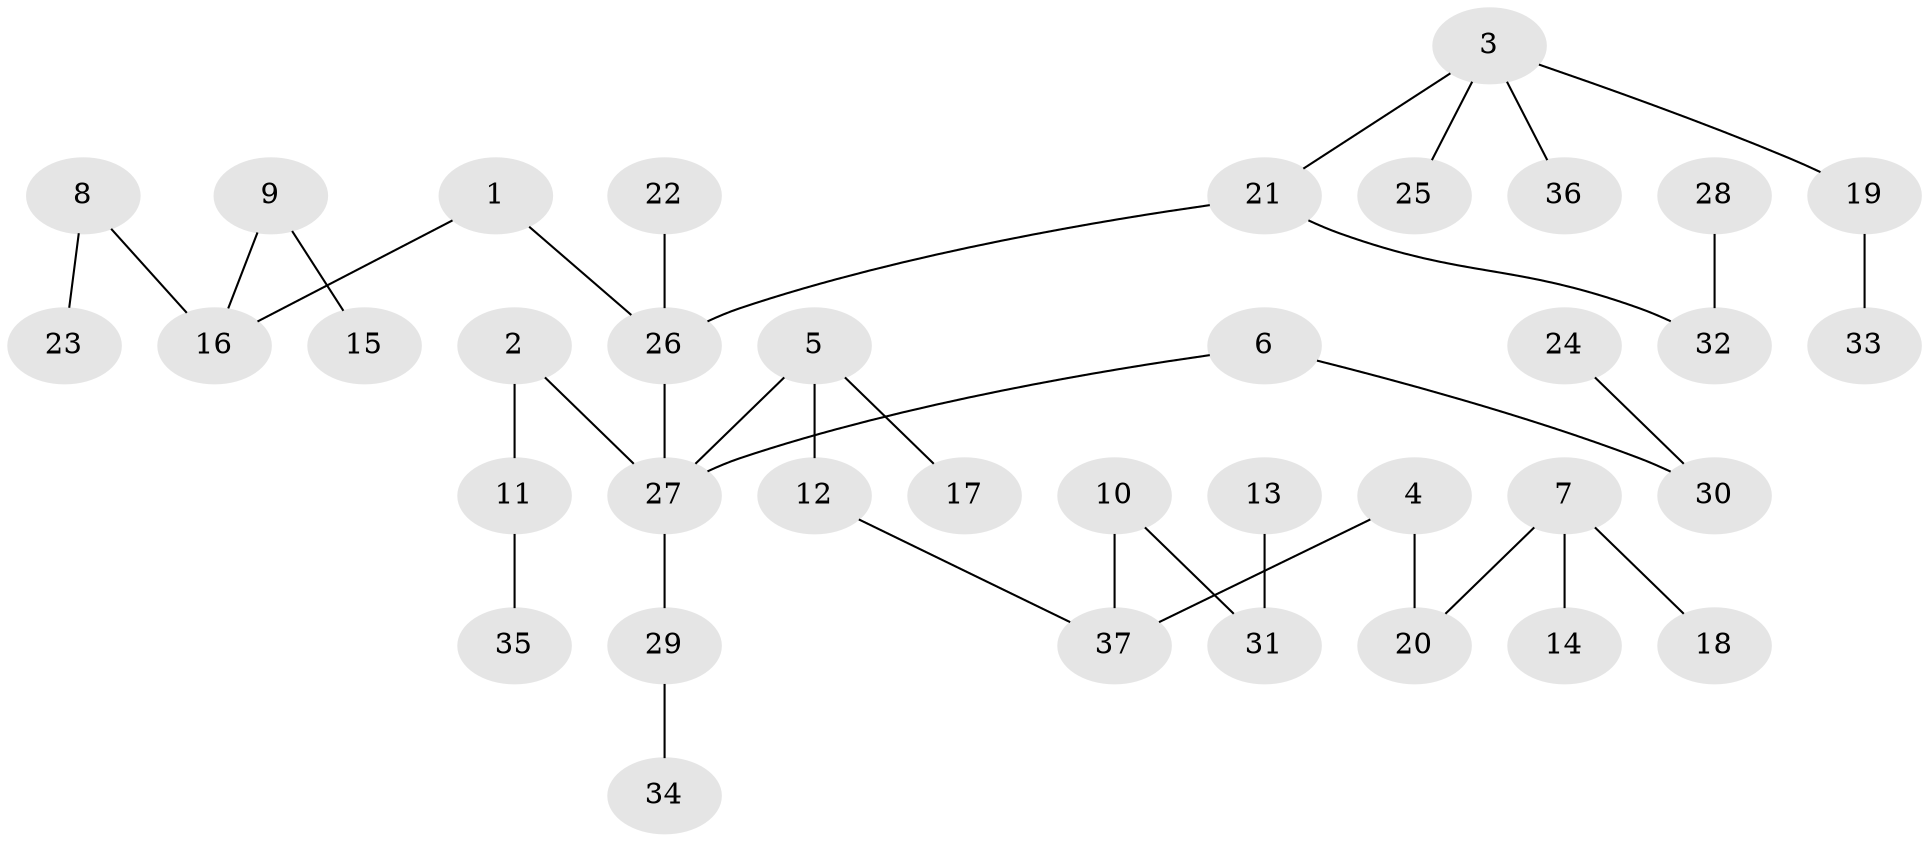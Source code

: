 // original degree distribution, {6: 0.0273972602739726, 2: 0.3287671232876712, 4: 0.0684931506849315, 3: 0.1232876712328767, 5: 0.0136986301369863, 1: 0.4383561643835616}
// Generated by graph-tools (version 1.1) at 2025/02/03/09/25 03:02:24]
// undirected, 37 vertices, 36 edges
graph export_dot {
graph [start="1"]
  node [color=gray90,style=filled];
  1;
  2;
  3;
  4;
  5;
  6;
  7;
  8;
  9;
  10;
  11;
  12;
  13;
  14;
  15;
  16;
  17;
  18;
  19;
  20;
  21;
  22;
  23;
  24;
  25;
  26;
  27;
  28;
  29;
  30;
  31;
  32;
  33;
  34;
  35;
  36;
  37;
  1 -- 16 [weight=1.0];
  1 -- 26 [weight=1.0];
  2 -- 11 [weight=1.0];
  2 -- 27 [weight=1.0];
  3 -- 19 [weight=1.0];
  3 -- 21 [weight=1.0];
  3 -- 25 [weight=1.0];
  3 -- 36 [weight=1.0];
  4 -- 20 [weight=1.0];
  4 -- 37 [weight=1.0];
  5 -- 12 [weight=1.0];
  5 -- 17 [weight=1.0];
  5 -- 27 [weight=1.0];
  6 -- 27 [weight=1.0];
  6 -- 30 [weight=1.0];
  7 -- 14 [weight=1.0];
  7 -- 18 [weight=1.0];
  7 -- 20 [weight=1.0];
  8 -- 16 [weight=1.0];
  8 -- 23 [weight=1.0];
  9 -- 15 [weight=1.0];
  9 -- 16 [weight=1.0];
  10 -- 31 [weight=1.0];
  10 -- 37 [weight=1.0];
  11 -- 35 [weight=1.0];
  12 -- 37 [weight=1.0];
  13 -- 31 [weight=1.0];
  19 -- 33 [weight=1.0];
  21 -- 26 [weight=1.0];
  21 -- 32 [weight=1.0];
  22 -- 26 [weight=1.0];
  24 -- 30 [weight=1.0];
  26 -- 27 [weight=1.0];
  27 -- 29 [weight=1.0];
  28 -- 32 [weight=1.0];
  29 -- 34 [weight=1.0];
}
